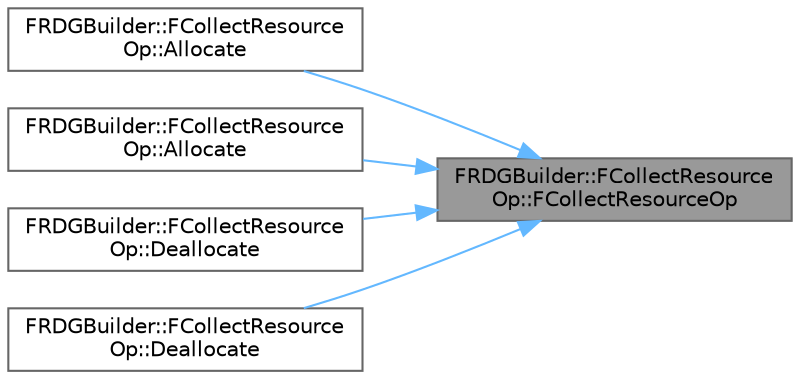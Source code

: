 digraph "FRDGBuilder::FCollectResourceOp::FCollectResourceOp"
{
 // INTERACTIVE_SVG=YES
 // LATEX_PDF_SIZE
  bgcolor="transparent";
  edge [fontname=Helvetica,fontsize=10,labelfontname=Helvetica,labelfontsize=10];
  node [fontname=Helvetica,fontsize=10,shape=box,height=0.2,width=0.4];
  rankdir="RL";
  Node1 [id="Node000001",label="FRDGBuilder::FCollectResource\lOp::FCollectResourceOp",height=0.2,width=0.4,color="gray40", fillcolor="grey60", style="filled", fontcolor="black",tooltip=" "];
  Node1 -> Node2 [id="edge1_Node000001_Node000002",dir="back",color="steelblue1",style="solid",tooltip=" "];
  Node2 [id="Node000002",label="FRDGBuilder::FCollectResource\lOp::Allocate",height=0.2,width=0.4,color="grey40", fillcolor="white", style="filled",URL="$dc/d75/structFRDGBuilder_1_1FCollectResourceOp.html#a7d1b5f350cbcc53dc2d0498cbb16671b",tooltip=" "];
  Node1 -> Node3 [id="edge2_Node000001_Node000003",dir="back",color="steelblue1",style="solid",tooltip=" "];
  Node3 [id="Node000003",label="FRDGBuilder::FCollectResource\lOp::Allocate",height=0.2,width=0.4,color="grey40", fillcolor="white", style="filled",URL="$dc/d75/structFRDGBuilder_1_1FCollectResourceOp.html#a321b298127c10e26a0f9467d63838c71",tooltip=" "];
  Node1 -> Node4 [id="edge3_Node000001_Node000004",dir="back",color="steelblue1",style="solid",tooltip=" "];
  Node4 [id="Node000004",label="FRDGBuilder::FCollectResource\lOp::Deallocate",height=0.2,width=0.4,color="grey40", fillcolor="white", style="filled",URL="$dc/d75/structFRDGBuilder_1_1FCollectResourceOp.html#a74a531e9f8fbc3e95584ce0b7e9799dc",tooltip=" "];
  Node1 -> Node5 [id="edge4_Node000001_Node000005",dir="back",color="steelblue1",style="solid",tooltip=" "];
  Node5 [id="Node000005",label="FRDGBuilder::FCollectResource\lOp::Deallocate",height=0.2,width=0.4,color="grey40", fillcolor="white", style="filled",URL="$dc/d75/structFRDGBuilder_1_1FCollectResourceOp.html#aa8209cf0339272a2af45f6be3b800dd5",tooltip=" "];
}
